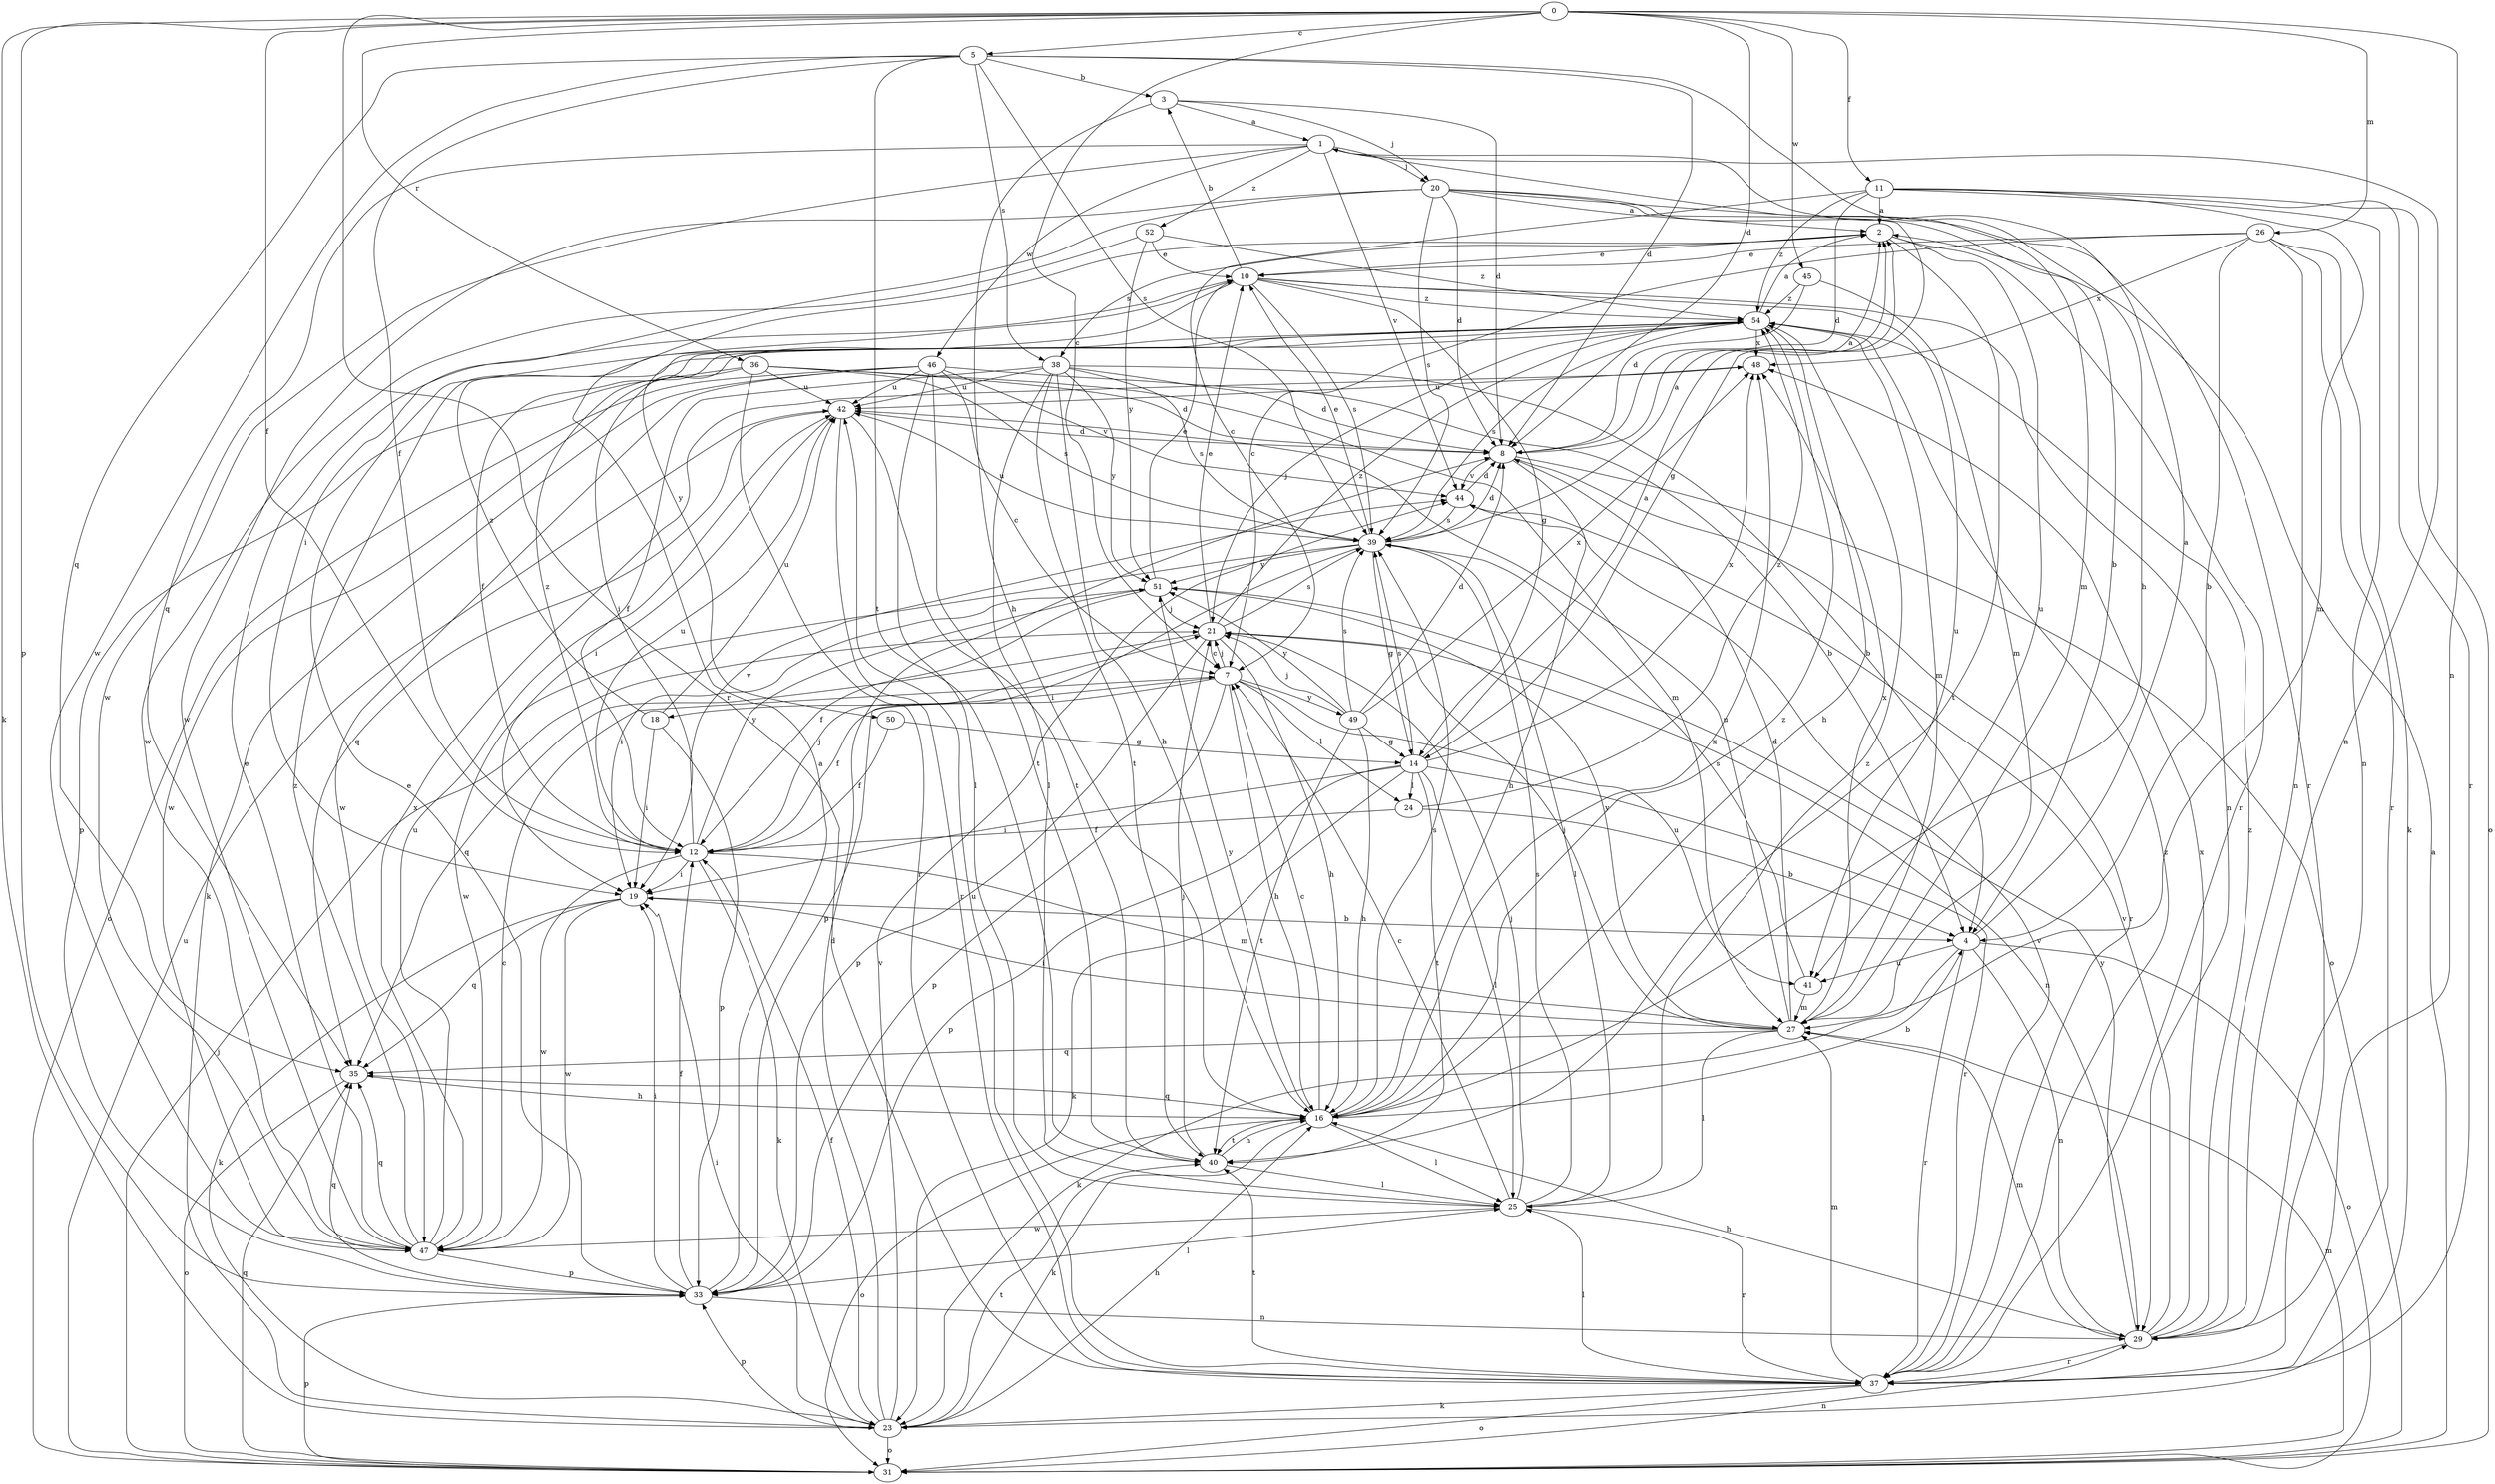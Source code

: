strict digraph  {
0;
1;
2;
3;
4;
5;
7;
8;
10;
11;
12;
14;
16;
18;
19;
20;
21;
23;
24;
25;
26;
27;
29;
31;
33;
35;
36;
37;
38;
39;
40;
41;
42;
44;
45;
46;
47;
48;
49;
50;
51;
52;
54;
0 -> 5  [label=c];
0 -> 7  [label=c];
0 -> 8  [label=d];
0 -> 11  [label=f];
0 -> 12  [label=f];
0 -> 23  [label=k];
0 -> 26  [label=m];
0 -> 29  [label=n];
0 -> 33  [label=p];
0 -> 36  [label=r];
0 -> 37  [label=r];
0 -> 45  [label=w];
1 -> 20  [label=j];
1 -> 27  [label=m];
1 -> 29  [label=n];
1 -> 35  [label=q];
1 -> 44  [label=v];
1 -> 46  [label=w];
1 -> 47  [label=w];
1 -> 52  [label=z];
2 -> 10  [label=e];
2 -> 37  [label=r];
2 -> 38  [label=s];
2 -> 40  [label=t];
2 -> 41  [label=u];
3 -> 1  [label=a];
3 -> 8  [label=d];
3 -> 16  [label=h];
3 -> 20  [label=j];
4 -> 1  [label=a];
4 -> 23  [label=k];
4 -> 29  [label=n];
4 -> 31  [label=o];
4 -> 37  [label=r];
4 -> 41  [label=u];
5 -> 3  [label=b];
5 -> 8  [label=d];
5 -> 12  [label=f];
5 -> 16  [label=h];
5 -> 35  [label=q];
5 -> 38  [label=s];
5 -> 39  [label=s];
5 -> 40  [label=t];
5 -> 47  [label=w];
7 -> 12  [label=f];
7 -> 16  [label=h];
7 -> 18  [label=i];
7 -> 21  [label=j];
7 -> 24  [label=l];
7 -> 33  [label=p];
7 -> 41  [label=u];
7 -> 49  [label=y];
8 -> 2  [label=a];
8 -> 16  [label=h];
8 -> 31  [label=o];
8 -> 37  [label=r];
8 -> 44  [label=v];
10 -> 3  [label=b];
10 -> 14  [label=g];
10 -> 29  [label=n];
10 -> 39  [label=s];
10 -> 41  [label=u];
10 -> 50  [label=y];
10 -> 54  [label=z];
11 -> 2  [label=a];
11 -> 7  [label=c];
11 -> 8  [label=d];
11 -> 27  [label=m];
11 -> 29  [label=n];
11 -> 31  [label=o];
11 -> 37  [label=r];
11 -> 54  [label=z];
12 -> 19  [label=i];
12 -> 21  [label=j];
12 -> 23  [label=k];
12 -> 27  [label=m];
12 -> 42  [label=u];
12 -> 44  [label=v];
12 -> 47  [label=w];
12 -> 51  [label=y];
12 -> 54  [label=z];
14 -> 2  [label=a];
14 -> 19  [label=i];
14 -> 23  [label=k];
14 -> 24  [label=l];
14 -> 25  [label=l];
14 -> 33  [label=p];
14 -> 37  [label=r];
14 -> 39  [label=s];
14 -> 40  [label=t];
14 -> 48  [label=x];
16 -> 4  [label=b];
16 -> 7  [label=c];
16 -> 23  [label=k];
16 -> 25  [label=l];
16 -> 31  [label=o];
16 -> 35  [label=q];
16 -> 39  [label=s];
16 -> 40  [label=t];
16 -> 48  [label=x];
16 -> 51  [label=y];
16 -> 54  [label=z];
18 -> 19  [label=i];
18 -> 33  [label=p];
18 -> 42  [label=u];
18 -> 54  [label=z];
19 -> 4  [label=b];
19 -> 23  [label=k];
19 -> 35  [label=q];
19 -> 47  [label=w];
20 -> 2  [label=a];
20 -> 4  [label=b];
20 -> 8  [label=d];
20 -> 14  [label=g];
20 -> 19  [label=i];
20 -> 37  [label=r];
20 -> 39  [label=s];
20 -> 47  [label=w];
21 -> 7  [label=c];
21 -> 10  [label=e];
21 -> 16  [label=h];
21 -> 29  [label=n];
21 -> 33  [label=p];
21 -> 35  [label=q];
21 -> 39  [label=s];
21 -> 54  [label=z];
23 -> 8  [label=d];
23 -> 12  [label=f];
23 -> 16  [label=h];
23 -> 19  [label=i];
23 -> 31  [label=o];
23 -> 33  [label=p];
23 -> 40  [label=t];
23 -> 44  [label=v];
24 -> 4  [label=b];
24 -> 12  [label=f];
24 -> 54  [label=z];
25 -> 7  [label=c];
25 -> 21  [label=j];
25 -> 37  [label=r];
25 -> 39  [label=s];
25 -> 47  [label=w];
25 -> 54  [label=z];
26 -> 4  [label=b];
26 -> 7  [label=c];
26 -> 10  [label=e];
26 -> 23  [label=k];
26 -> 29  [label=n];
26 -> 37  [label=r];
26 -> 48  [label=x];
27 -> 8  [label=d];
27 -> 19  [label=i];
27 -> 21  [label=j];
27 -> 25  [label=l];
27 -> 35  [label=q];
27 -> 42  [label=u];
27 -> 48  [label=x];
27 -> 51  [label=y];
29 -> 16  [label=h];
29 -> 27  [label=m];
29 -> 37  [label=r];
29 -> 44  [label=v];
29 -> 48  [label=x];
29 -> 51  [label=y];
29 -> 54  [label=z];
31 -> 2  [label=a];
31 -> 21  [label=j];
31 -> 27  [label=m];
31 -> 29  [label=n];
31 -> 33  [label=p];
31 -> 35  [label=q];
31 -> 42  [label=u];
33 -> 2  [label=a];
33 -> 10  [label=e];
33 -> 12  [label=f];
33 -> 19  [label=i];
33 -> 25  [label=l];
33 -> 29  [label=n];
33 -> 35  [label=q];
35 -> 16  [label=h];
35 -> 31  [label=o];
36 -> 8  [label=d];
36 -> 27  [label=m];
36 -> 33  [label=p];
36 -> 37  [label=r];
36 -> 39  [label=s];
36 -> 42  [label=u];
36 -> 47  [label=w];
37 -> 23  [label=k];
37 -> 25  [label=l];
37 -> 27  [label=m];
37 -> 31  [label=o];
37 -> 40  [label=t];
37 -> 42  [label=u];
37 -> 44  [label=v];
37 -> 54  [label=z];
38 -> 4  [label=b];
38 -> 8  [label=d];
38 -> 12  [label=f];
38 -> 16  [label=h];
38 -> 25  [label=l];
38 -> 39  [label=s];
38 -> 40  [label=t];
38 -> 42  [label=u];
38 -> 51  [label=y];
39 -> 2  [label=a];
39 -> 8  [label=d];
39 -> 10  [label=e];
39 -> 14  [label=g];
39 -> 25  [label=l];
39 -> 33  [label=p];
39 -> 42  [label=u];
39 -> 47  [label=w];
39 -> 51  [label=y];
40 -> 16  [label=h];
40 -> 21  [label=j];
40 -> 25  [label=l];
41 -> 27  [label=m];
41 -> 39  [label=s];
42 -> 8  [label=d];
42 -> 19  [label=i];
42 -> 35  [label=q];
42 -> 37  [label=r];
42 -> 40  [label=t];
44 -> 8  [label=d];
44 -> 39  [label=s];
45 -> 8  [label=d];
45 -> 27  [label=m];
45 -> 54  [label=z];
46 -> 4  [label=b];
46 -> 7  [label=c];
46 -> 23  [label=k];
46 -> 25  [label=l];
46 -> 31  [label=o];
46 -> 40  [label=t];
46 -> 42  [label=u];
46 -> 44  [label=v];
46 -> 47  [label=w];
47 -> 7  [label=c];
47 -> 10  [label=e];
47 -> 33  [label=p];
47 -> 35  [label=q];
47 -> 42  [label=u];
47 -> 48  [label=x];
47 -> 54  [label=z];
48 -> 42  [label=u];
49 -> 8  [label=d];
49 -> 14  [label=g];
49 -> 16  [label=h];
49 -> 21  [label=j];
49 -> 39  [label=s];
49 -> 40  [label=t];
49 -> 48  [label=x];
49 -> 51  [label=y];
50 -> 12  [label=f];
50 -> 14  [label=g];
51 -> 10  [label=e];
51 -> 12  [label=f];
51 -> 19  [label=i];
51 -> 21  [label=j];
52 -> 10  [label=e];
52 -> 47  [label=w];
52 -> 51  [label=y];
52 -> 54  [label=z];
54 -> 2  [label=a];
54 -> 12  [label=f];
54 -> 16  [label=h];
54 -> 19  [label=i];
54 -> 21  [label=j];
54 -> 27  [label=m];
54 -> 39  [label=s];
54 -> 48  [label=x];
}
